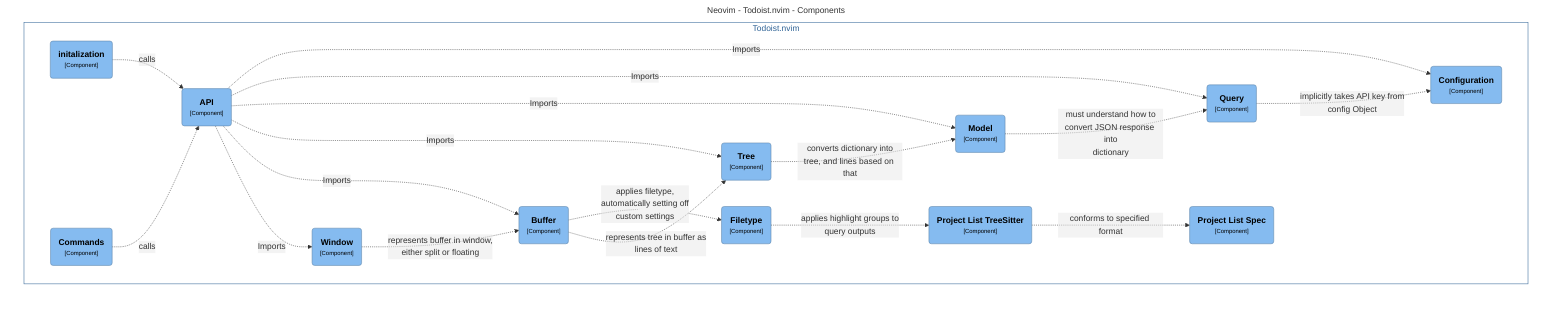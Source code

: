 graph TB
  linkStyle default fill:#ffffff

  subgraph diagram ["Neovim - Todoist.nvim - Components"]
    style diagram fill:#ffffff,stroke:#ffffff

    subgraph 6 [Todoist.nvim]
      style 6 fill:#ffffff,stroke:#2e6295,color:#2e6295

      10("<div style='font-weight: bold'>Query</div><div style='font-size: 70%; margin-top: 0px'>[Component]</div>")
      style 10 fill:#85bbf0,stroke:#5d82a8,color:#000000
      11("<div style='font-weight: bold'>Model</div><div style='font-size: 70%; margin-top: 0px'>[Component]</div>")
      style 11 fill:#85bbf0,stroke:#5d82a8,color:#000000
      12("<div style='font-weight: bold'>Tree</div><div style='font-size: 70%; margin-top: 0px'>[Component]</div>")
      style 12 fill:#85bbf0,stroke:#5d82a8,color:#000000
      13("<div style='font-weight: bold'>Buffer</div><div style='font-size: 70%; margin-top: 0px'>[Component]</div>")
      style 13 fill:#85bbf0,stroke:#5d82a8,color:#000000
      14("<div style='font-weight: bold'>Window</div><div style='font-size: 70%; margin-top: 0px'>[Component]</div>")
      style 14 fill:#85bbf0,stroke:#5d82a8,color:#000000
      15("<div style='font-weight: bold'>Commands</div><div style='font-size: 70%; margin-top: 0px'>[Component]</div>")
      style 15 fill:#85bbf0,stroke:#5d82a8,color:#000000
      16("<div style='font-weight: bold'>Filetype</div><div style='font-size: 70%; margin-top: 0px'>[Component]</div>")
      style 16 fill:#85bbf0,stroke:#5d82a8,color:#000000
      17("<div style='font-weight: bold'>Project List Spec</div><div style='font-size: 70%; margin-top: 0px'>[Component]</div>")
      style 17 fill:#85bbf0,stroke:#5d82a8,color:#000000
      18("<div style='font-weight: bold'>Project List TreeSitter</div><div style='font-size: 70%; margin-top: 0px'>[Component]</div>")
      style 18 fill:#85bbf0,stroke:#5d82a8,color:#000000
      7("<div style='font-weight: bold'>initalization</div><div style='font-size: 70%; margin-top: 0px'>[Component]</div>")
      style 7 fill:#85bbf0,stroke:#5d82a8,color:#000000
      8("<div style='font-weight: bold'>API</div><div style='font-size: 70%; margin-top: 0px'>[Component]</div>")
      style 8 fill:#85bbf0,stroke:#5d82a8,color:#000000
      9("<div style='font-weight: bold'>Configuration</div><div style='font-size: 70%; margin-top: 0px'>[Component]</div>")
      style 9 fill:#85bbf0,stroke:#5d82a8,color:#000000
    end

    7-. "<div>calls</div><div style='font-size: 70%'></div>" .->8
    8-. "<div>Imports</div><div style='font-size: 70%'></div>" .->9
    8-. "<div>Imports</div><div style='font-size: 70%'></div>" .->10
    8-. "<div>Imports</div><div style='font-size: 70%'></div>" .->11
    8-. "<div>Imports</div><div style='font-size: 70%'></div>" .->12
    8-. "<div>Imports</div><div style='font-size: 70%'></div>" .->13
    8-. "<div>Imports</div><div style='font-size: 70%'></div>" .->14
    13-. "<div>applies filetype,<br />automatically setting off<br />custom settings</div><div style='font-size: 70%'></div>" .->16
    18-. "<div>conforms to specified format</div><div style='font-size: 70%'></div>" .->17
    16-. "<div>applies highlight groups to<br />query outputs</div><div style='font-size: 70%'></div>" .->18
    15-. "<div>calls</div><div style='font-size: 70%'></div>" .->8
    10-. "<div>implicitly takes API key from<br />config Object</div><div style='font-size: 70%'></div>" .->9
    11-. "<div>must understand how to<br />convert JSON response into<br />dictionary</div><div style='font-size: 70%'></div>" .->10
    12-. "<div>converts dictionary into<br />tree, and lines based on that</div><div style='font-size: 70%'></div>" .->11
    13-. "<div>represents tree in buffer as<br />lines of text</div><div style='font-size: 70%'></div>" .->12
    14-. "<div>represents buffer in window,<br />either split or floating</div><div style='font-size: 70%'></div>" .->13
  end